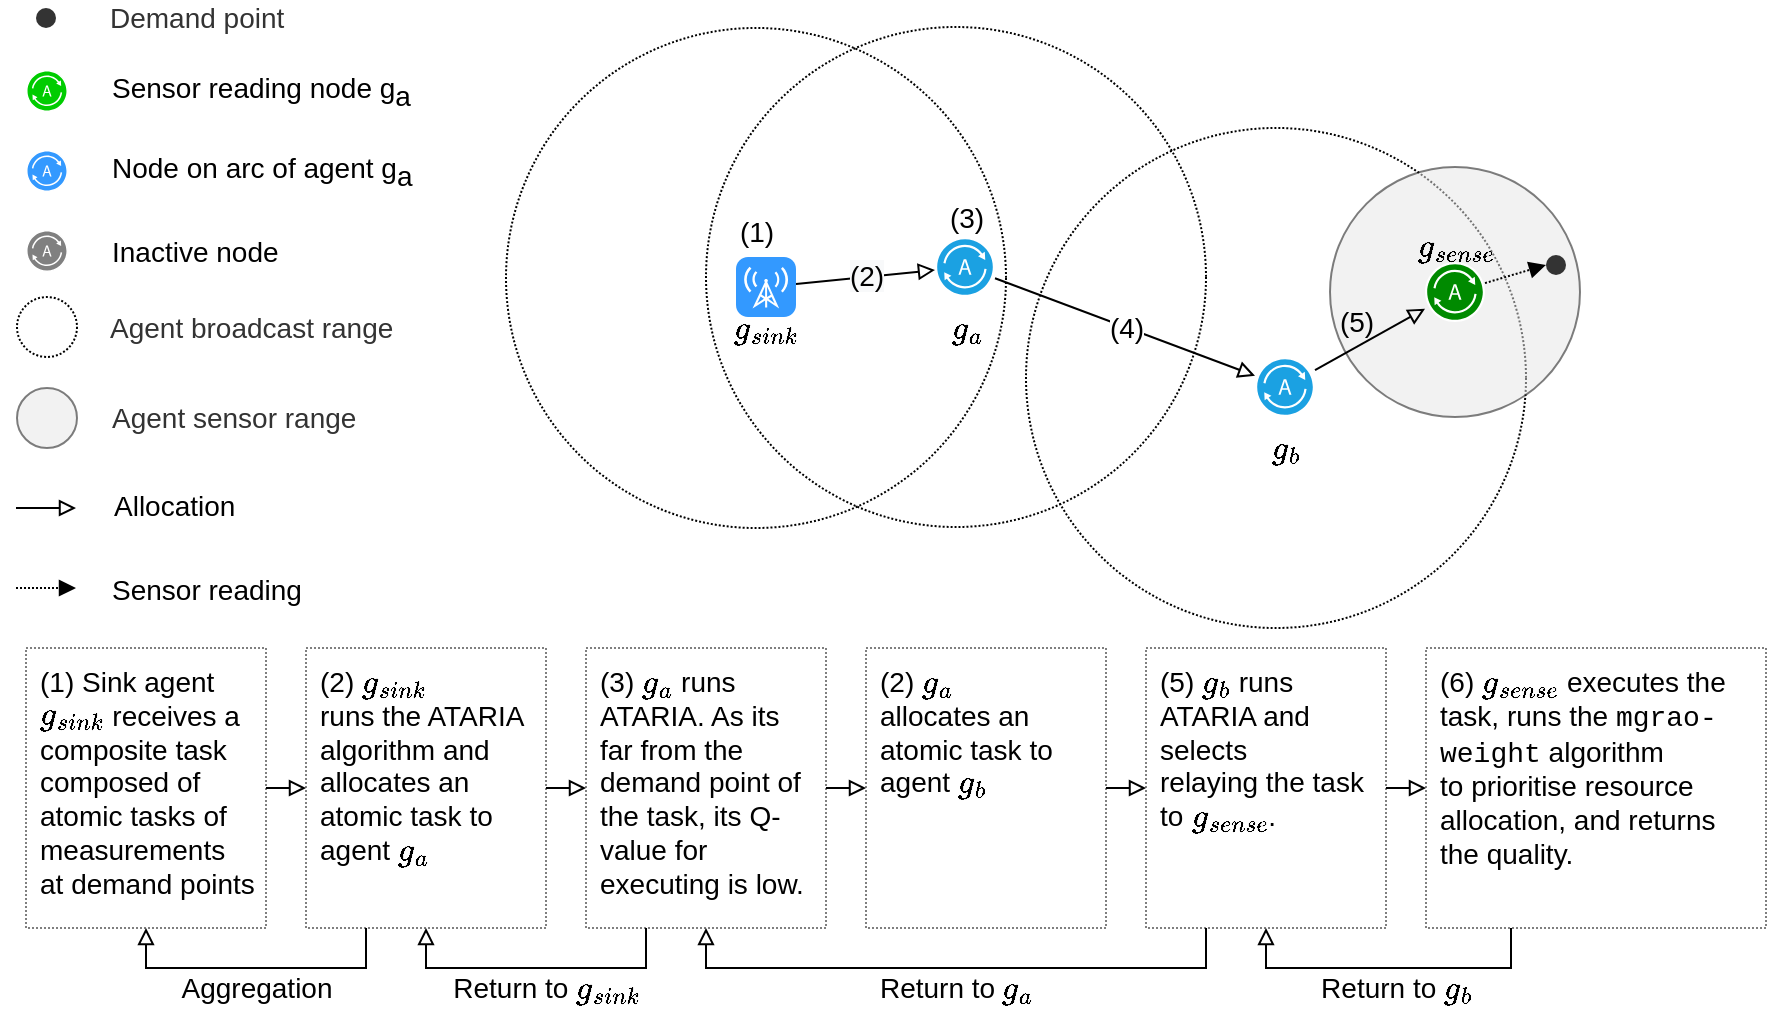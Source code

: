 <mxfile version="13.0.3" type="device"><diagram id="n3x0hCh38KXFZ6Cryw47" name="Page-1"><mxGraphModel dx="1933" dy="822" grid="1" gridSize="10" guides="1" tooltips="1" connect="1" arrows="1" fold="1" page="1" pageScale="1" pageWidth="827" pageHeight="1169" math="1" shadow="0"><root><mxCell id="0"/><mxCell id="1" parent="0"/><mxCell id="dMY40JlKNHP0hM3eTLJn-9" value="" style="ellipse;html=1;aspect=fixed;labelBackgroundColor=none;strokeColor=#000000;fontColor=#333333;fillColor=none;dashed=1;labelPosition=right;verticalLabelPosition=middle;align=left;verticalAlign=middle;spacingLeft=10;fontSize=14;dashPattern=1 1;" parent="1" vertex="1"><mxGeometry x="380" y="260" width="250" height="250" as="geometry"/></mxCell><mxCell id="dMY40JlKNHP0hM3eTLJn-60" value="" style="ellipse;html=1;aspect=fixed;labelBackgroundColor=none;strokeColor=#000000;fontColor=#333333;fillColor=none;dashed=1;labelPosition=right;verticalLabelPosition=middle;align=left;verticalAlign=middle;spacingLeft=10;fontSize=14;dashPattern=1 1;" parent="1" vertex="1"><mxGeometry x="220" y="209.5" width="250" height="250" as="geometry"/></mxCell><mxCell id="dMY40JlKNHP0hM3eTLJn-61" value="" style="ellipse;html=1;aspect=fixed;labelBackgroundColor=none;strokeColor=#000000;fontColor=#333333;fillColor=none;dashed=1;labelPosition=right;verticalLabelPosition=middle;align=left;verticalAlign=middle;spacingLeft=10;fontSize=14;dashPattern=1 1;" parent="1" vertex="1"><mxGeometry x="120" y="210" width="250" height="250" as="geometry"/></mxCell><mxCell id="dMY40JlKNHP0hM3eTLJn-7" value="" style="ellipse;html=1;aspect=fixed;labelBackgroundColor=none;strokeColor=#000000;fontColor=#333333;labelPosition=right;verticalLabelPosition=middle;align=left;verticalAlign=middle;spacingLeft=10;fontSize=14;fillColor=#E6E6E6;opacity=50;" parent="1" vertex="1"><mxGeometry x="532" y="279.5" width="125" height="125" as="geometry"/></mxCell><mxCell id="dMY40JlKNHP0hM3eTLJn-17" value="&#10;&#10;&lt;span style=&quot;color: rgb(0, 0, 0); font-family: helvetica; font-size: 14px; font-style: normal; font-weight: 400; letter-spacing: normal; text-align: left; text-indent: 0px; text-transform: none; word-spacing: 0px; background-color: rgb(248, 249, 250); display: inline; float: none;&quot;&gt;(2)&lt;/span&gt;&#10;&#10;" style="edgeStyle=none;rounded=0;orthogonalLoop=1;jettySize=auto;html=1;endArrow=block;endFill=0;fontSize=14;" parent="1" source="G75mjb6Er_qYQi8ZF5sW-5" target="G75mjb6Er_qYQi8ZF5sW-35" edge="1"><mxGeometry relative="1" as="geometry"/></mxCell><mxCell id="G75mjb6Er_qYQi8ZF5sW-5" value="&lt;span style=&quot;color: rgb(0 , 0 , 0) ; text-align: left&quot;&gt;\(g_{sink}\)&lt;/span&gt;" style="html=1;strokeWidth=1;shadow=0;dashed=0;shape=mxgraph.ios7.misc.broadcast;strokeColor=none;buttonText=;strokeColor2=#222222;fontColor=#222222;fontSize=14;verticalLabelPosition=bottom;verticalAlign=top;align=center;fillColor=#3399FF;spacingTop=-10;" parent="1" vertex="1"><mxGeometry x="235" y="324.5" width="30" height="30" as="geometry"/></mxCell><mxCell id="G75mjb6Er_qYQi8ZF5sW-7" value="Sensor reading node g&lt;sub style=&quot;font-size: 14px&quot;&gt;a&lt;/sub&gt;" style="pointerEvents=1;shadow=0;dashed=0;html=1;labelPosition=right;verticalLabelPosition=middle;verticalAlign=middle;align=left;outlineConnect=0;shape=mxgraph.veeam2.agent;labelBackgroundColor=none;fillColor=#00CC00;spacingLeft=20;fontSize=14;" parent="1" vertex="1"><mxGeometry x="-120" y="231" width="21" height="21" as="geometry"/></mxCell><mxCell id="G75mjb6Er_qYQi8ZF5sW-9" value="Node on arc of agent g&lt;sub style=&quot;font-size: 14px&quot;&gt;a&lt;/sub&gt;" style="pointerEvents=1;shadow=0;dashed=0;html=1;labelPosition=right;verticalLabelPosition=middle;verticalAlign=middle;align=left;outlineConnect=0;shape=mxgraph.veeam2.agent;labelBackgroundColor=none;fillColor=#3399FF;spacingLeft=20;fontSize=14;" parent="1" vertex="1"><mxGeometry x="-120" y="271" width="21" height="21" as="geometry"/></mxCell><mxCell id="dMY40JlKNHP0hM3eTLJn-54" style="rounded=0;orthogonalLoop=1;jettySize=auto;html=1;entryX=0;entryY=0.5;entryDx=0;entryDy=0;dashed=1;dashPattern=1 1;startArrow=none;startFill=0;sourcePerimeterSpacing=0;endArrow=block;endFill=1;endSize=6;targetPerimeterSpacing=0;fontSize=14;" parent="1" source="G75mjb6Er_qYQi8ZF5sW-11" target="dMY40JlKNHP0hM3eTLJn-5" edge="1"><mxGeometry relative="1" as="geometry"/></mxCell><mxCell id="G75mjb6Er_qYQi8ZF5sW-11" value="&lt;span style=&quot;text-align: left&quot;&gt;\(g_{sense}\)&lt;/span&gt;" style="pointerEvents=1;shadow=0;dashed=0;html=1;labelPosition=center;verticalLabelPosition=top;verticalAlign=bottom;align=center;outlineConnect=0;shape=mxgraph.veeam2.agent;labelBackgroundColor=none;fillColor=#008a00;strokeColor=#005700;fontSize=14;spacingBottom=-3;" parent="1" vertex="1"><mxGeometry x="579.5" y="327" width="30" height="30" as="geometry"/></mxCell><mxCell id="G75mjb6Er_qYQi8ZF5sW-35" value="&lt;span style=&quot;text-align: left&quot;&gt;\(g_{a}\)&lt;/span&gt;" style="pointerEvents=1;shadow=0;dashed=0;html=1;labelPosition=center;verticalLabelPosition=bottom;verticalAlign=top;align=center;outlineConnect=0;shape=mxgraph.veeam2.agent;labelBackgroundColor=none;fillColor=#1ba1e2;strokeColor=#006EAF;fontSize=14;" parent="1" vertex="1"><mxGeometry x="334.5" y="314.5" width="30" height="30" as="geometry"/></mxCell><mxCell id="G75mjb6Er_qYQi8ZF5sW-53" value="Inactive node" style="pointerEvents=1;shadow=0;dashed=0;html=1;labelPosition=right;verticalLabelPosition=middle;verticalAlign=middle;align=left;outlineConnect=0;shape=mxgraph.veeam2.agent;labelBackgroundColor=none;fillColor=#808080;spacingLeft=20;fontSize=14;" parent="1" vertex="1"><mxGeometry x="-120" y="311" width="21" height="21" as="geometry"/></mxCell><mxCell id="G75mjb6Er_qYQi8ZF5sW-55" value="Demand point" style="ellipse;html=1;aspect=fixed;dashed=1;labelBackgroundColor=none;fontColor=#333333;fillColor=#333333;strokeColor=none;labelPosition=right;verticalLabelPosition=middle;align=left;verticalAlign=middle;fontSize=14;textDirection=ltr;spacingLeft=25;" parent="1" vertex="1"><mxGeometry x="-115" y="200" width="10" height="10" as="geometry"/></mxCell><mxCell id="dMY40JlKNHP0hM3eTLJn-5" value="" style="ellipse;html=1;aspect=fixed;dashed=1;labelBackgroundColor=none;fontColor=#333333;fillColor=#333333;strokeColor=none;labelPosition=center;verticalLabelPosition=middle;align=center;verticalAlign=middle;fontSize=14;whiteSpace=wrap;" parent="1" vertex="1"><mxGeometry x="640" y="323.5" width="10" height="10" as="geometry"/></mxCell><mxCell id="dMY40JlKNHP0hM3eTLJn-15" value="(5)" style="edgeStyle=none;rounded=0;orthogonalLoop=1;jettySize=auto;html=1;endArrow=block;endFill=0;fontSize=14;labelBackgroundColor=none;spacingBottom=17;spacingRight=14;" parent="1" source="dMY40JlKNHP0hM3eTLJn-8" target="G75mjb6Er_qYQi8ZF5sW-11" edge="1"><mxGeometry relative="1" as="geometry"><mxPoint x="524.5" y="394.706" as="sourcePoint"/></mxGeometry></mxCell><mxCell id="dMY40JlKNHP0hM3eTLJn-8" value="&lt;span style=&quot;color: rgb(0 , 0 , 0) ; text-align: left&quot;&gt;\(g_{b}\)&lt;/span&gt;" style="pointerEvents=1;shadow=0;dashed=0;html=1;labelPosition=center;verticalLabelPosition=bottom;verticalAlign=top;align=center;outlineConnect=0;shape=mxgraph.veeam2.agent;labelBackgroundColor=none;fillColor=#1ba1e2;strokeColor=#006EAF;fontColor=#ffffff;fontSize=14;" parent="1" vertex="1"><mxGeometry x="494.5" y="374.5" width="30" height="30" as="geometry"/></mxCell><mxCell id="dMY40JlKNHP0hM3eTLJn-19" style="rounded=0;orthogonalLoop=1;jettySize=auto;html=1;endArrow=block;endFill=0;fontSize=14;" parent="1" edge="1"><mxGeometry relative="1" as="geometry"><mxPoint x="-125" y="450" as="sourcePoint"/><mxPoint x="-95" y="450" as="targetPoint"/></mxGeometry></mxCell><mxCell id="dMY40JlKNHP0hM3eTLJn-20" value="Allocation" style="edgeLabel;html=1;align=left;verticalAlign=middle;resizable=0;points=[];fontSize=14;labelPosition=right;verticalLabelPosition=middle;spacingLeft=39;" parent="dMY40JlKNHP0hM3eTLJn-19" vertex="1" connectable="0"><mxGeometry x="-0.5" y="-1" relative="1" as="geometry"><mxPoint y="-2.5" as="offset"/></mxGeometry></mxCell><mxCell id="dMY40JlKNHP0hM3eTLJn-32" value="&lt;span style=&quot;text-align: left&quot;&gt;(1)&lt;/span&gt;" style="text;html=1;align=center;verticalAlign=middle;resizable=0;points=[];autosize=1;fontSize=14;" parent="1" vertex="1"><mxGeometry x="230" y="302" width="30" height="20" as="geometry"/></mxCell><mxCell id="dMY40JlKNHP0hM3eTLJn-39" style="edgeStyle=none;rounded=0;orthogonalLoop=1;jettySize=auto;html=1;exitX=1;exitY=0.5;exitDx=0;exitDy=0;entryX=0;entryY=0.5;entryDx=0;entryDy=0;endArrow=block;endFill=0;fontSize=14;" parent="1" source="dMY40JlKNHP0hM3eTLJn-33" target="dMY40JlKNHP0hM3eTLJn-35" edge="1"><mxGeometry relative="1" as="geometry"/></mxCell><mxCell id="dMY40JlKNHP0hM3eTLJn-33" value="(1) Sink agent \(g_{sink}\) receives a composite task composed of atomic tasks of measurements at demand points" style="rounded=0;whiteSpace=wrap;html=1;fontSize=14;opacity=50;align=left;verticalAlign=top;fillColor=none;spacingLeft=5;spacingRight=5;spacingBottom=2;spacingTop=2;dashed=1;dashPattern=1 1;" parent="1" vertex="1"><mxGeometry x="-120" y="520" width="120" height="140" as="geometry"/></mxCell><mxCell id="dMY40JlKNHP0hM3eTLJn-41" style="edgeStyle=none;rounded=0;orthogonalLoop=1;jettySize=auto;html=1;exitX=1;exitY=0.5;exitDx=0;exitDy=0;entryX=0;entryY=0.5;entryDx=0;entryDy=0;endArrow=block;endFill=0;fontSize=14;" parent="1" source="dMY40JlKNHP0hM3eTLJn-34" target="dMY40JlKNHP0hM3eTLJn-36" edge="1"><mxGeometry relative="1" as="geometry"/></mxCell><mxCell id="dMY40JlKNHP0hM3eTLJn-48" style="edgeStyle=orthogonalEdgeStyle;rounded=0;orthogonalLoop=1;jettySize=auto;html=1;exitX=0.25;exitY=1;exitDx=0;exitDy=0;entryX=0.5;entryY=1;entryDx=0;entryDy=0;endArrow=block;endFill=0;fontSize=14;" parent="1" source="dMY40JlKNHP0hM3eTLJn-34" target="dMY40JlKNHP0hM3eTLJn-35" edge="1"><mxGeometry relative="1" as="geometry"/></mxCell><mxCell id="dMY40JlKNHP0hM3eTLJn-34" value="(3)&lt;span&gt;&amp;nbsp;&lt;/span&gt;\(g_{a}\) runs ATARIA. As its far from the demand point of the task, its Q-value for executing is low." style="rounded=0;whiteSpace=wrap;html=1;fontSize=14;opacity=50;align=left;verticalAlign=top;fillColor=none;spacingLeft=5;spacingRight=5;spacingBottom=2;spacingTop=2;dashed=1;dashPattern=1 1;" parent="1" vertex="1"><mxGeometry x="160" y="520" width="120" height="140" as="geometry"/></mxCell><mxCell id="dMY40JlKNHP0hM3eTLJn-40" style="edgeStyle=none;rounded=0;orthogonalLoop=1;jettySize=auto;html=1;exitX=1;exitY=0.5;exitDx=0;exitDy=0;entryX=0;entryY=0.5;entryDx=0;entryDy=0;endArrow=block;endFill=0;fontSize=14;" parent="1" source="dMY40JlKNHP0hM3eTLJn-35" target="dMY40JlKNHP0hM3eTLJn-34" edge="1"><mxGeometry relative="1" as="geometry"/></mxCell><mxCell id="dMY40JlKNHP0hM3eTLJn-49" style="edgeStyle=orthogonalEdgeStyle;rounded=0;orthogonalLoop=1;jettySize=auto;html=1;exitX=0.25;exitY=1;exitDx=0;exitDy=0;entryX=0.5;entryY=1;entryDx=0;entryDy=0;endArrow=block;endFill=0;fontSize=14;" parent="1" source="dMY40JlKNHP0hM3eTLJn-35" target="dMY40JlKNHP0hM3eTLJn-33" edge="1"><mxGeometry relative="1" as="geometry"/></mxCell><mxCell id="dMY40JlKNHP0hM3eTLJn-35" value="&lt;span&gt;(2)&amp;nbsp;&lt;/span&gt;\(g_{sink}\)&amp;nbsp;&lt;br&gt;&lt;span&gt;runs the ATARIA&lt;/span&gt;&lt;br&gt;&lt;span&gt;algorithm and&lt;/span&gt;&lt;br&gt;&lt;span&gt;allocates an&lt;/span&gt;&lt;br&gt;&lt;span&gt;atomic task to agent&amp;nbsp;&lt;/span&gt;\(g_{a}\)&amp;nbsp;" style="rounded=0;whiteSpace=wrap;html=1;fontSize=14;opacity=50;align=left;verticalAlign=top;fillColor=none;spacingLeft=5;spacingRight=5;spacingBottom=2;spacingTop=2;dashed=1;dashPattern=1 1;" parent="1" vertex="1"><mxGeometry x="20" y="520" width="120" height="140" as="geometry"/></mxCell><mxCell id="dMY40JlKNHP0hM3eTLJn-42" style="edgeStyle=none;rounded=0;orthogonalLoop=1;jettySize=auto;html=1;exitX=1;exitY=0.5;exitDx=0;exitDy=0;entryX=0;entryY=0.5;entryDx=0;entryDy=0;endArrow=block;endFill=0;fontSize=14;" parent="1" source="dMY40JlKNHP0hM3eTLJn-36" target="dMY40JlKNHP0hM3eTLJn-37" edge="1"><mxGeometry relative="1" as="geometry"/></mxCell><mxCell id="dMY40JlKNHP0hM3eTLJn-36" value="&lt;span&gt;(2)&amp;nbsp;&lt;/span&gt;&lt;span&gt;\(g_{a}\)&amp;nbsp;&lt;/span&gt;&lt;br&gt;&lt;span&gt;allocates an&lt;/span&gt;&lt;br&gt;&lt;span&gt;atomic task to agent&amp;nbsp;&lt;/span&gt;&lt;span&gt;\(g_{b}\)&amp;nbsp;&lt;/span&gt;" style="rounded=0;whiteSpace=wrap;html=1;fontSize=14;opacity=50;align=left;verticalAlign=top;fillColor=none;spacingLeft=5;spacingRight=5;spacingBottom=2;spacingTop=2;dashed=1;dashPattern=1 1;" parent="1" vertex="1"><mxGeometry x="300" y="520" width="120" height="140" as="geometry"/></mxCell><mxCell id="dMY40JlKNHP0hM3eTLJn-43" style="edgeStyle=none;rounded=0;orthogonalLoop=1;jettySize=auto;html=1;exitX=1;exitY=0.5;exitDx=0;exitDy=0;entryX=0;entryY=0.5;entryDx=0;entryDy=0;endArrow=block;endFill=0;fontSize=14;" parent="1" source="dMY40JlKNHP0hM3eTLJn-37" target="dMY40JlKNHP0hM3eTLJn-38" edge="1"><mxGeometry relative="1" as="geometry"/></mxCell><mxCell id="dMY40JlKNHP0hM3eTLJn-46" style="edgeStyle=orthogonalEdgeStyle;rounded=0;orthogonalLoop=1;jettySize=auto;html=1;exitX=0.25;exitY=1;exitDx=0;exitDy=0;entryX=0.5;entryY=1;entryDx=0;entryDy=0;endArrow=block;endFill=0;fontSize=14;" parent="1" source="dMY40JlKNHP0hM3eTLJn-37" target="dMY40JlKNHP0hM3eTLJn-34" edge="1"><mxGeometry relative="1" as="geometry"/></mxCell><mxCell id="dMY40JlKNHP0hM3eTLJn-37" value="(5)&lt;span&gt;&amp;nbsp;&lt;/span&gt;\(g_{b}\)&lt;span&gt;&amp;nbsp;&lt;/span&gt;runs ATARIA and selects&lt;br&gt;&lt;span&gt;relaying the task to&lt;/span&gt;&lt;span&gt;&amp;nbsp;&lt;/span&gt;\(g_{sense}\)&lt;span&gt;.&lt;/span&gt;" style="rounded=0;whiteSpace=wrap;html=1;fontSize=14;opacity=50;align=left;verticalAlign=top;fillColor=none;spacingLeft=5;spacingRight=5;spacingBottom=2;spacingTop=2;dashed=1;dashPattern=1 1;" parent="1" vertex="1"><mxGeometry x="440" y="520" width="120" height="140" as="geometry"/></mxCell><mxCell id="dMY40JlKNHP0hM3eTLJn-44" style="edgeStyle=orthogonalEdgeStyle;rounded=0;orthogonalLoop=1;jettySize=auto;html=1;exitX=0.25;exitY=1;exitDx=0;exitDy=0;entryX=0.5;entryY=1;entryDx=0;entryDy=0;endArrow=block;endFill=0;fontSize=14;" parent="1" source="dMY40JlKNHP0hM3eTLJn-38" target="dMY40JlKNHP0hM3eTLJn-37" edge="1"><mxGeometry relative="1" as="geometry"/></mxCell><mxCell id="dMY40JlKNHP0hM3eTLJn-38" value="(6)&amp;nbsp;\(g_{sense}\) executes the task, runs&amp;nbsp;the&amp;nbsp;&lt;font face=&quot;Courier New&quot;&gt;mgrao-weight&lt;/font&gt;&amp;nbsp;algorithm to&amp;nbsp;prioritise resource&amp;nbsp;&lt;br&gt;allocation, and returns the&amp;nbsp;quality." style="rounded=0;whiteSpace=wrap;html=1;fontSize=14;opacity=50;align=left;verticalAlign=top;fillColor=none;spacingLeft=5;spacingRight=5;spacingBottom=2;spacingTop=2;dashed=1;dashPattern=1 1;" parent="1" vertex="1"><mxGeometry x="580" y="520" width="170" height="140" as="geometry"/></mxCell><mxCell id="dMY40JlKNHP0hM3eTLJn-50" value="Agent broadcast range" style="ellipse;html=1;aspect=fixed;labelBackgroundColor=none;strokeColor=#000000;fontColor=#333333;fillColor=none;dashed=1;labelPosition=right;verticalLabelPosition=middle;align=left;verticalAlign=middle;spacingLeft=14;fontSize=14;dashPattern=1 1;" parent="1" vertex="1"><mxGeometry x="-124.5" y="344.5" width="30" height="30" as="geometry"/></mxCell><mxCell id="dMY40JlKNHP0hM3eTLJn-51" value="Agent sensor range" style="ellipse;html=1;aspect=fixed;labelBackgroundColor=none;strokeColor=#000000;fontColor=#333333;labelPosition=right;verticalLabelPosition=middle;align=left;verticalAlign=middle;spacingLeft=15;fontSize=14;fillColor=#E6E6E6;opacity=50;" parent="1" vertex="1"><mxGeometry x="-124.5" y="390" width="30" height="30" as="geometry"/></mxCell><mxCell id="dMY40JlKNHP0hM3eTLJn-52" style="rounded=0;orthogonalLoop=1;jettySize=auto;html=1;endArrow=block;endFill=1;fontSize=14;dashed=1;dashPattern=1 1;spacingLeft=39;" parent="1" edge="1"><mxGeometry relative="1" as="geometry"><mxPoint x="-125" y="490" as="sourcePoint"/><mxPoint x="-95" y="490" as="targetPoint"/></mxGeometry></mxCell><mxCell id="dMY40JlKNHP0hM3eTLJn-53" value="Sensor reading" style="edgeLabel;html=1;align=left;verticalAlign=middle;resizable=0;points=[];fontSize=14;labelPosition=right;verticalLabelPosition=middle;spacingLeft=38;" parent="dMY40JlKNHP0hM3eTLJn-52" vertex="1" connectable="0"><mxGeometry x="-0.5" y="-1" relative="1" as="geometry"><mxPoint as="offset"/></mxGeometry></mxCell><mxCell id="dMY40JlKNHP0hM3eTLJn-58" value="(4)" style="edgeStyle=none;rounded=0;orthogonalLoop=1;jettySize=auto;html=1;endArrow=block;endFill=0;fontSize=14;" parent="1" source="G75mjb6Er_qYQi8ZF5sW-35" target="dMY40JlKNHP0hM3eTLJn-8" edge="1"><mxGeometry relative="1" as="geometry"><mxPoint x="231" y="304.341" as="sourcePoint"/><mxPoint x="292" y="326.659" as="targetPoint"/></mxGeometry></mxCell><mxCell id="dMY40JlKNHP0hM3eTLJn-67" value="&lt;span style=&quot;text-align: left&quot;&gt;(3)&lt;/span&gt;" style="text;html=1;align=center;verticalAlign=middle;resizable=0;points=[];autosize=1;fontSize=14;fontColor=#000000;" parent="1" vertex="1"><mxGeometry x="334.5" y="294.5" width="30" height="20" as="geometry"/></mxCell><mxCell id="dMY40JlKNHP0hM3eTLJn-68" value="Return to&amp;nbsp;&lt;span style=&quot;text-align: left&quot;&gt;\(g_{b}\)&lt;/span&gt;" style="text;html=1;align=center;verticalAlign=middle;resizable=0;points=[];autosize=1;fontSize=14;fontColor=#000000;" parent="1" vertex="1"><mxGeometry x="500" y="680" width="130" height="20" as="geometry"/></mxCell><mxCell id="dMY40JlKNHP0hM3eTLJn-69" value="Return to&amp;nbsp;&lt;span style=&quot;text-align: left&quot;&gt;\(g_{a}\)&lt;/span&gt;" style="text;html=1;align=center;verticalAlign=middle;resizable=0;points=[];autosize=1;fontSize=14;fontColor=#000000;" parent="1" vertex="1"><mxGeometry x="280" y="680" width="130" height="20" as="geometry"/></mxCell><mxCell id="dMY40JlKNHP0hM3eTLJn-70" value="Return to&amp;nbsp;&lt;span style=&quot;text-align: left&quot;&gt;\(g_{sink}\)&lt;/span&gt;" style="text;html=1;align=center;verticalAlign=middle;resizable=0;points=[];autosize=1;fontSize=14;fontColor=#000000;" parent="1" vertex="1"><mxGeometry x="70" y="680" width="140" height="20" as="geometry"/></mxCell><mxCell id="dMY40JlKNHP0hM3eTLJn-71" value="Aggregation" style="text;html=1;align=center;verticalAlign=middle;resizable=0;points=[];autosize=1;fontSize=14;fontColor=#000000;" parent="1" vertex="1"><mxGeometry x="-50" y="680" width="90" height="20" as="geometry"/></mxCell></root></mxGraphModel></diagram></mxfile>